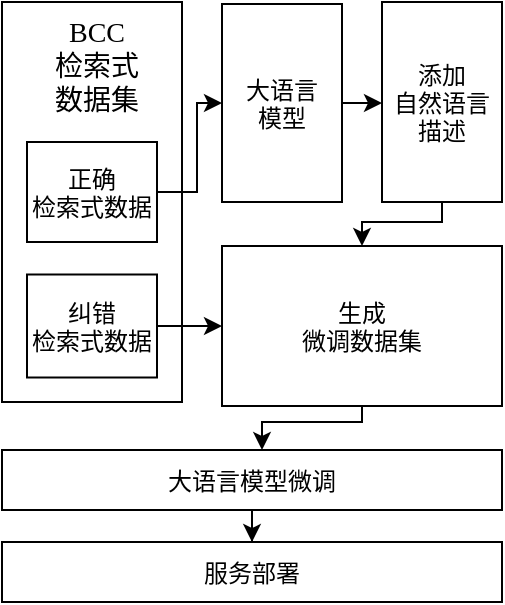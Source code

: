 <mxfile version="24.7.5">
  <diagram name="Page-1" id="YzF1wYIKMdavqr_pMihd">
    <mxGraphModel dx="379" dy="282" grid="1" gridSize="10" guides="1" tooltips="1" connect="1" arrows="1" fold="1" page="1" pageScale="1" pageWidth="850" pageHeight="1100" math="0" shadow="0">
      <root>
        <mxCell id="0" />
        <mxCell id="1" parent="0" />
        <mxCell id="ajgn6oq-DAd7ekMlXT-4-8" value="" style="rounded=0;fontSize=14;fontFamily=SimSun;" parent="1" vertex="1">
          <mxGeometry x="440" y="180" width="90" height="200" as="geometry" />
        </mxCell>
        <mxCell id="ajgn6oq-DAd7ekMlXT-4-25" value="BCC&#xa;检索式&#xa;数据集" style="rounded=0;fontSize=14;strokeColor=none;fontFamily=SimSun;" parent="1" vertex="1">
          <mxGeometry x="457.5" y="191" width="60" height="40" as="geometry" />
        </mxCell>
        <mxCell id="ajgn6oq-DAd7ekMlXT-4-46" value="" style="edgeStyle=orthogonalEdgeStyle;rounded=0;orthogonalLoop=1;jettySize=auto;html=1;fontFamily=SimSun;" parent="1" source="ajgn6oq-DAd7ekMlXT-4-26" target="ajgn6oq-DAd7ekMlXT-4-41" edge="1">
          <mxGeometry relative="1" as="geometry" />
        </mxCell>
        <mxCell id="ajgn6oq-DAd7ekMlXT-4-26" value="正确&#xa;检索式数据" style="rounded=0;fontFamily=SimSun;" parent="1" vertex="1">
          <mxGeometry x="452.5" y="250" width="65" height="50" as="geometry" />
        </mxCell>
        <mxCell id="ajgn6oq-DAd7ekMlXT-4-52" value="" style="edgeStyle=orthogonalEdgeStyle;rounded=0;orthogonalLoop=1;jettySize=auto;html=1;fontFamily=SimSun;" parent="1" source="ajgn6oq-DAd7ekMlXT-4-27" target="ajgn6oq-DAd7ekMlXT-4-43" edge="1">
          <mxGeometry relative="1" as="geometry" />
        </mxCell>
        <mxCell id="ajgn6oq-DAd7ekMlXT-4-27" value="纠错&#xa;检索式数据" style="rounded=0;fontFamily=SimSun;" parent="1" vertex="1">
          <mxGeometry x="452.5" y="316.25" width="65" height="51.5" as="geometry" />
        </mxCell>
        <mxCell id="ajgn6oq-DAd7ekMlXT-4-47" value="" style="edgeStyle=orthogonalEdgeStyle;rounded=0;orthogonalLoop=1;jettySize=auto;html=1;fontFamily=SimSun;" parent="1" source="ajgn6oq-DAd7ekMlXT-4-41" target="ajgn6oq-DAd7ekMlXT-4-42" edge="1">
          <mxGeometry relative="1" as="geometry" />
        </mxCell>
        <mxCell id="ajgn6oq-DAd7ekMlXT-4-41" value="大语言&#xa;模型" style="rounded=0;fontFamily=SimSun;" parent="1" vertex="1">
          <mxGeometry x="550" y="181" width="60" height="99" as="geometry" />
        </mxCell>
        <mxCell id="ajgn6oq-DAd7ekMlXT-4-48" value="" style="edgeStyle=orthogonalEdgeStyle;rounded=0;orthogonalLoop=1;jettySize=auto;html=1;fontFamily=SimSun;" parent="1" source="ajgn6oq-DAd7ekMlXT-4-42" target="ajgn6oq-DAd7ekMlXT-4-43" edge="1">
          <mxGeometry relative="1" as="geometry">
            <Array as="points">
              <mxPoint x="660" y="290" />
              <mxPoint x="620" y="290" />
            </Array>
          </mxGeometry>
        </mxCell>
        <mxCell id="ajgn6oq-DAd7ekMlXT-4-42" value="添加&#xa;自然语言&#xa;描述" style="rounded=0;fontFamily=SimSun;" parent="1" vertex="1">
          <mxGeometry x="630" y="180" width="60" height="100" as="geometry" />
        </mxCell>
        <mxCell id="ajgn6oq-DAd7ekMlXT-4-50" value="" style="edgeStyle=orthogonalEdgeStyle;rounded=0;orthogonalLoop=1;jettySize=auto;html=1;fontFamily=SimSun;" parent="1" source="ajgn6oq-DAd7ekMlXT-4-43" target="ajgn6oq-DAd7ekMlXT-4-44" edge="1">
          <mxGeometry relative="1" as="geometry">
            <Array as="points">
              <mxPoint x="620" y="390" />
              <mxPoint x="570" y="390" />
            </Array>
          </mxGeometry>
        </mxCell>
        <mxCell id="ajgn6oq-DAd7ekMlXT-4-43" value="生成&#xa;微调数据集" style="rounded=0;fontFamily=SimSun;" parent="1" vertex="1">
          <mxGeometry x="550" y="302" width="140" height="80" as="geometry" />
        </mxCell>
        <mxCell id="ajgn6oq-DAd7ekMlXT-4-51" value="" style="edgeStyle=orthogonalEdgeStyle;rounded=0;orthogonalLoop=1;jettySize=auto;html=1;fontFamily=SimSun;" parent="1" source="ajgn6oq-DAd7ekMlXT-4-44" target="ajgn6oq-DAd7ekMlXT-4-45" edge="1">
          <mxGeometry relative="1" as="geometry" />
        </mxCell>
        <mxCell id="ajgn6oq-DAd7ekMlXT-4-44" value="大语言模型微调" style="rounded=0;fontFamily=SimSun;" parent="1" vertex="1">
          <mxGeometry x="440" y="404" width="250" height="30" as="geometry" />
        </mxCell>
        <mxCell id="ajgn6oq-DAd7ekMlXT-4-45" value="服务部署" style="rounded=0;fontFamily=SimSun;" parent="1" vertex="1">
          <mxGeometry x="440" y="450" width="250" height="30" as="geometry" />
        </mxCell>
      </root>
    </mxGraphModel>
  </diagram>
</mxfile>
